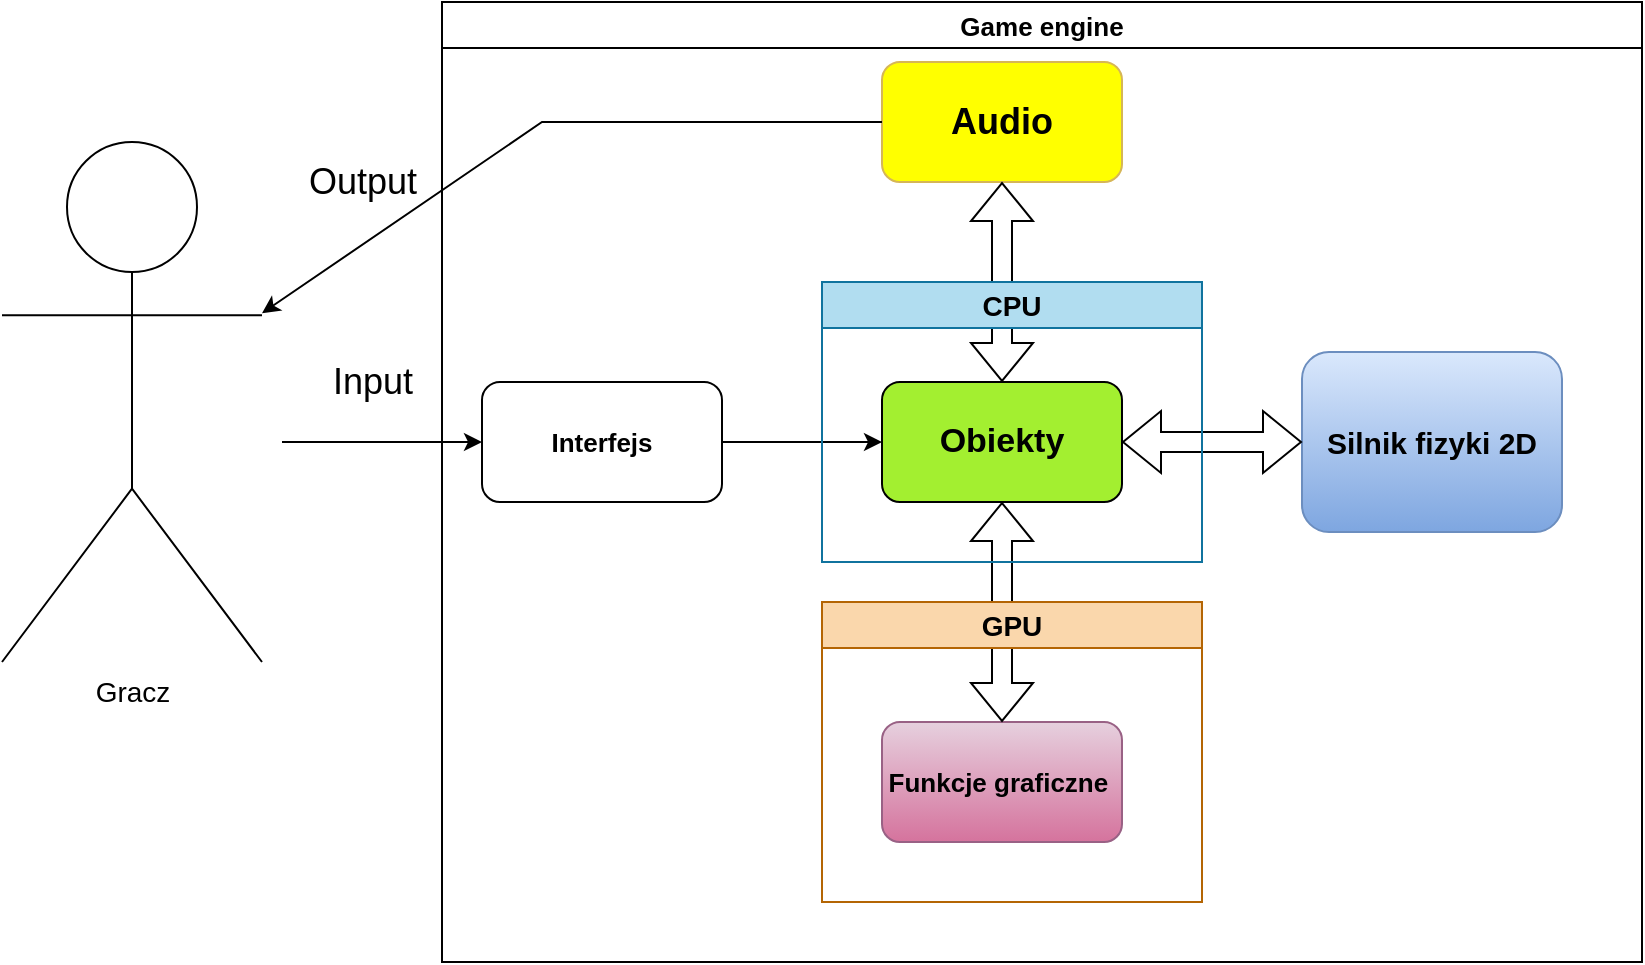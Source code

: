 <mxfile version="20.5.3" type="github">
  <diagram id="H0S2KHMytncWIIM8KXZ4" name="Strona-1">
    <mxGraphModel dx="998" dy="579" grid="1" gridSize="10" guides="1" tooltips="1" connect="1" arrows="1" fold="1" page="1" pageScale="1" pageWidth="827" pageHeight="1169" math="0" shadow="0">
      <root>
        <mxCell id="0" />
        <mxCell id="1" parent="0" />
        <mxCell id="zwFXg28Wr7_zNNNJcgpt-1" value="Gracz&lt;br style=&quot;font-size: 14px;&quot;&gt;" style="shape=umlActor;verticalLabelPosition=bottom;verticalAlign=top;html=1;outlineConnect=0;collapsible=0;fontSize=14;" parent="1" vertex="1">
          <mxGeometry x="40" y="80" width="130" height="260" as="geometry" />
        </mxCell>
        <mxCell id="zwFXg28Wr7_zNNNJcgpt-4" value="Input" style="text;html=1;align=center;verticalAlign=middle;resizable=0;points=[];autosize=1;strokeColor=none;fillColor=none;fontSize=18;fontStyle=0" parent="1" vertex="1">
          <mxGeometry x="195" y="180" width="60" height="40" as="geometry" />
        </mxCell>
        <mxCell id="zwFXg28Wr7_zNNNJcgpt-10" value="&lt;font size=&quot;1&quot; style=&quot;&quot;&gt;&lt;b style=&quot;font-size: 15px;&quot;&gt;Silnik fizyki 2D&lt;/b&gt;&lt;/font&gt;" style="rounded=1;whiteSpace=wrap;html=1;fillColor=#dae8fc;gradientColor=#7ea6e0;strokeColor=#6c8ebf;" parent="1" vertex="1">
          <mxGeometry x="690" y="185" width="130" height="90" as="geometry" />
        </mxCell>
        <mxCell id="zwFXg28Wr7_zNNNJcgpt-11" value="&lt;b&gt;&lt;font style=&quot;font-size: 13px;&quot;&gt;Interfejs&lt;/font&gt;&lt;/b&gt;" style="rounded=1;whiteSpace=wrap;html=1;" parent="1" vertex="1">
          <mxGeometry x="280" y="200" width="120" height="60" as="geometry" />
        </mxCell>
        <mxCell id="zwFXg28Wr7_zNNNJcgpt-12" value="" style="endArrow=classic;html=1;rounded=0;entryX=0;entryY=0.5;entryDx=0;entryDy=0;" parent="1" edge="1" target="zwFXg28Wr7_zNNNJcgpt-11">
          <mxGeometry width="50" height="50" relative="1" as="geometry">
            <mxPoint x="180" y="230" as="sourcePoint" />
            <mxPoint x="250" y="230" as="targetPoint" />
          </mxGeometry>
        </mxCell>
        <mxCell id="zwFXg28Wr7_zNNNJcgpt-14" value="&lt;font size=&quot;1&quot; style=&quot;&quot;&gt;&lt;b style=&quot;font-size: 18px;&quot;&gt;Audio&lt;/b&gt;&lt;/font&gt;" style="rounded=1;whiteSpace=wrap;html=1;fillColor=#FFFF00;strokeColor=#d6b656;" parent="1" vertex="1">
          <mxGeometry x="480" y="40" width="120" height="60" as="geometry" />
        </mxCell>
        <mxCell id="zwFXg28Wr7_zNNNJcgpt-15" value="&lt;b&gt;&lt;font style=&quot;font-size: 13px;&quot;&gt;Funkcje graficzne&amp;nbsp;&lt;/font&gt;&lt;/b&gt;" style="rounded=1;whiteSpace=wrap;html=1;fillColor=#e6d0de;gradientColor=#d5739d;strokeColor=#996185;" parent="1" vertex="1">
          <mxGeometry x="480" y="370" width="120" height="60" as="geometry" />
        </mxCell>
        <mxCell id="zwFXg28Wr7_zNNNJcgpt-16" value="&lt;font style=&quot;font-size: 17px;&quot;&gt;&lt;b&gt;Obiekty&lt;/b&gt;&lt;/font&gt;" style="rounded=1;whiteSpace=wrap;html=1;fillColor=#A3EF30;gradientColor=none;" parent="1" vertex="1">
          <mxGeometry x="480" y="200" width="120" height="60" as="geometry" />
        </mxCell>
        <mxCell id="2U4-hBHOdkxEe4YxiRbD-1" value="" style="endArrow=classic;html=1;rounded=0;fontSize=18;" edge="1" parent="1" source="zwFXg28Wr7_zNNNJcgpt-14" target="zwFXg28Wr7_zNNNJcgpt-1">
          <mxGeometry width="50" height="50" relative="1" as="geometry">
            <mxPoint x="400" y="100" as="sourcePoint" />
            <mxPoint x="450" y="50" as="targetPoint" />
            <Array as="points">
              <mxPoint x="310" y="70" />
            </Array>
          </mxGeometry>
        </mxCell>
        <mxCell id="2U4-hBHOdkxEe4YxiRbD-2" value="Output" style="text;html=1;align=center;verticalAlign=middle;resizable=0;points=[];autosize=1;strokeColor=none;fillColor=none;fontSize=18;fontStyle=0" vertex="1" parent="1">
          <mxGeometry x="180" y="80" width="80" height="40" as="geometry" />
        </mxCell>
        <mxCell id="2U4-hBHOdkxEe4YxiRbD-3" value="" style="endArrow=classic;html=1;rounded=0;fontSize=13;exitX=1;exitY=0.5;exitDx=0;exitDy=0;entryX=0;entryY=0.5;entryDx=0;entryDy=0;" edge="1" parent="1" source="zwFXg28Wr7_zNNNJcgpt-11" target="zwFXg28Wr7_zNNNJcgpt-16">
          <mxGeometry width="50" height="50" relative="1" as="geometry">
            <mxPoint x="470" y="230" as="sourcePoint" />
            <mxPoint x="520" y="180" as="targetPoint" />
          </mxGeometry>
        </mxCell>
        <mxCell id="2U4-hBHOdkxEe4YxiRbD-4" value="" style="shape=flexArrow;endArrow=classic;startArrow=classic;html=1;rounded=0;fontSize=13;entryX=0;entryY=0.5;entryDx=0;entryDy=0;exitX=1;exitY=0.5;exitDx=0;exitDy=0;" edge="1" parent="1" source="zwFXg28Wr7_zNNNJcgpt-16" target="zwFXg28Wr7_zNNNJcgpt-10">
          <mxGeometry width="100" height="100" relative="1" as="geometry">
            <mxPoint x="530" y="390" as="sourcePoint" />
            <mxPoint x="630" y="290" as="targetPoint" />
          </mxGeometry>
        </mxCell>
        <mxCell id="2U4-hBHOdkxEe4YxiRbD-5" value="" style="shape=flexArrow;endArrow=classic;startArrow=classic;html=1;rounded=0;fontSize=13;entryX=0.5;entryY=1;entryDx=0;entryDy=0;" edge="1" parent="1" source="zwFXg28Wr7_zNNNJcgpt-16" target="zwFXg28Wr7_zNNNJcgpt-14">
          <mxGeometry width="100" height="100" relative="1" as="geometry">
            <mxPoint x="450" y="210" as="sourcePoint" />
            <mxPoint x="550" y="110" as="targetPoint" />
          </mxGeometry>
        </mxCell>
        <mxCell id="2U4-hBHOdkxEe4YxiRbD-9" value="" style="shape=flexArrow;endArrow=classic;startArrow=classic;html=1;rounded=0;fontSize=13;entryX=0.5;entryY=1;entryDx=0;entryDy=0;exitX=0.5;exitY=0;exitDx=0;exitDy=0;" edge="1" parent="1" source="zwFXg28Wr7_zNNNJcgpt-15" target="zwFXg28Wr7_zNNNJcgpt-16">
          <mxGeometry width="100" height="100" relative="1" as="geometry">
            <mxPoint x="510" y="360" as="sourcePoint" />
            <mxPoint x="610" y="260" as="targetPoint" />
          </mxGeometry>
        </mxCell>
        <mxCell id="2U4-hBHOdkxEe4YxiRbD-11" value="Game engine" style="swimlane;whiteSpace=wrap;html=1;fontSize=13;" vertex="1" parent="1">
          <mxGeometry x="260" y="10" width="600" height="480" as="geometry" />
        </mxCell>
        <mxCell id="2U4-hBHOdkxEe4YxiRbD-13" value="GPU" style="swimlane;whiteSpace=wrap;html=1;fontSize=14;fillColor=#fad7ac;strokeColor=#b46504;" vertex="1" parent="2U4-hBHOdkxEe4YxiRbD-11">
          <mxGeometry x="190" y="300" width="190" height="150" as="geometry" />
        </mxCell>
        <mxCell id="2U4-hBHOdkxEe4YxiRbD-14" value="CPU&lt;br&gt;" style="swimlane;whiteSpace=wrap;html=1;fontSize=14;fillColor=#b1ddf0;strokeColor=#10739e;" vertex="1" parent="2U4-hBHOdkxEe4YxiRbD-11">
          <mxGeometry x="190" y="140" width="190" height="140" as="geometry" />
        </mxCell>
      </root>
    </mxGraphModel>
  </diagram>
</mxfile>
